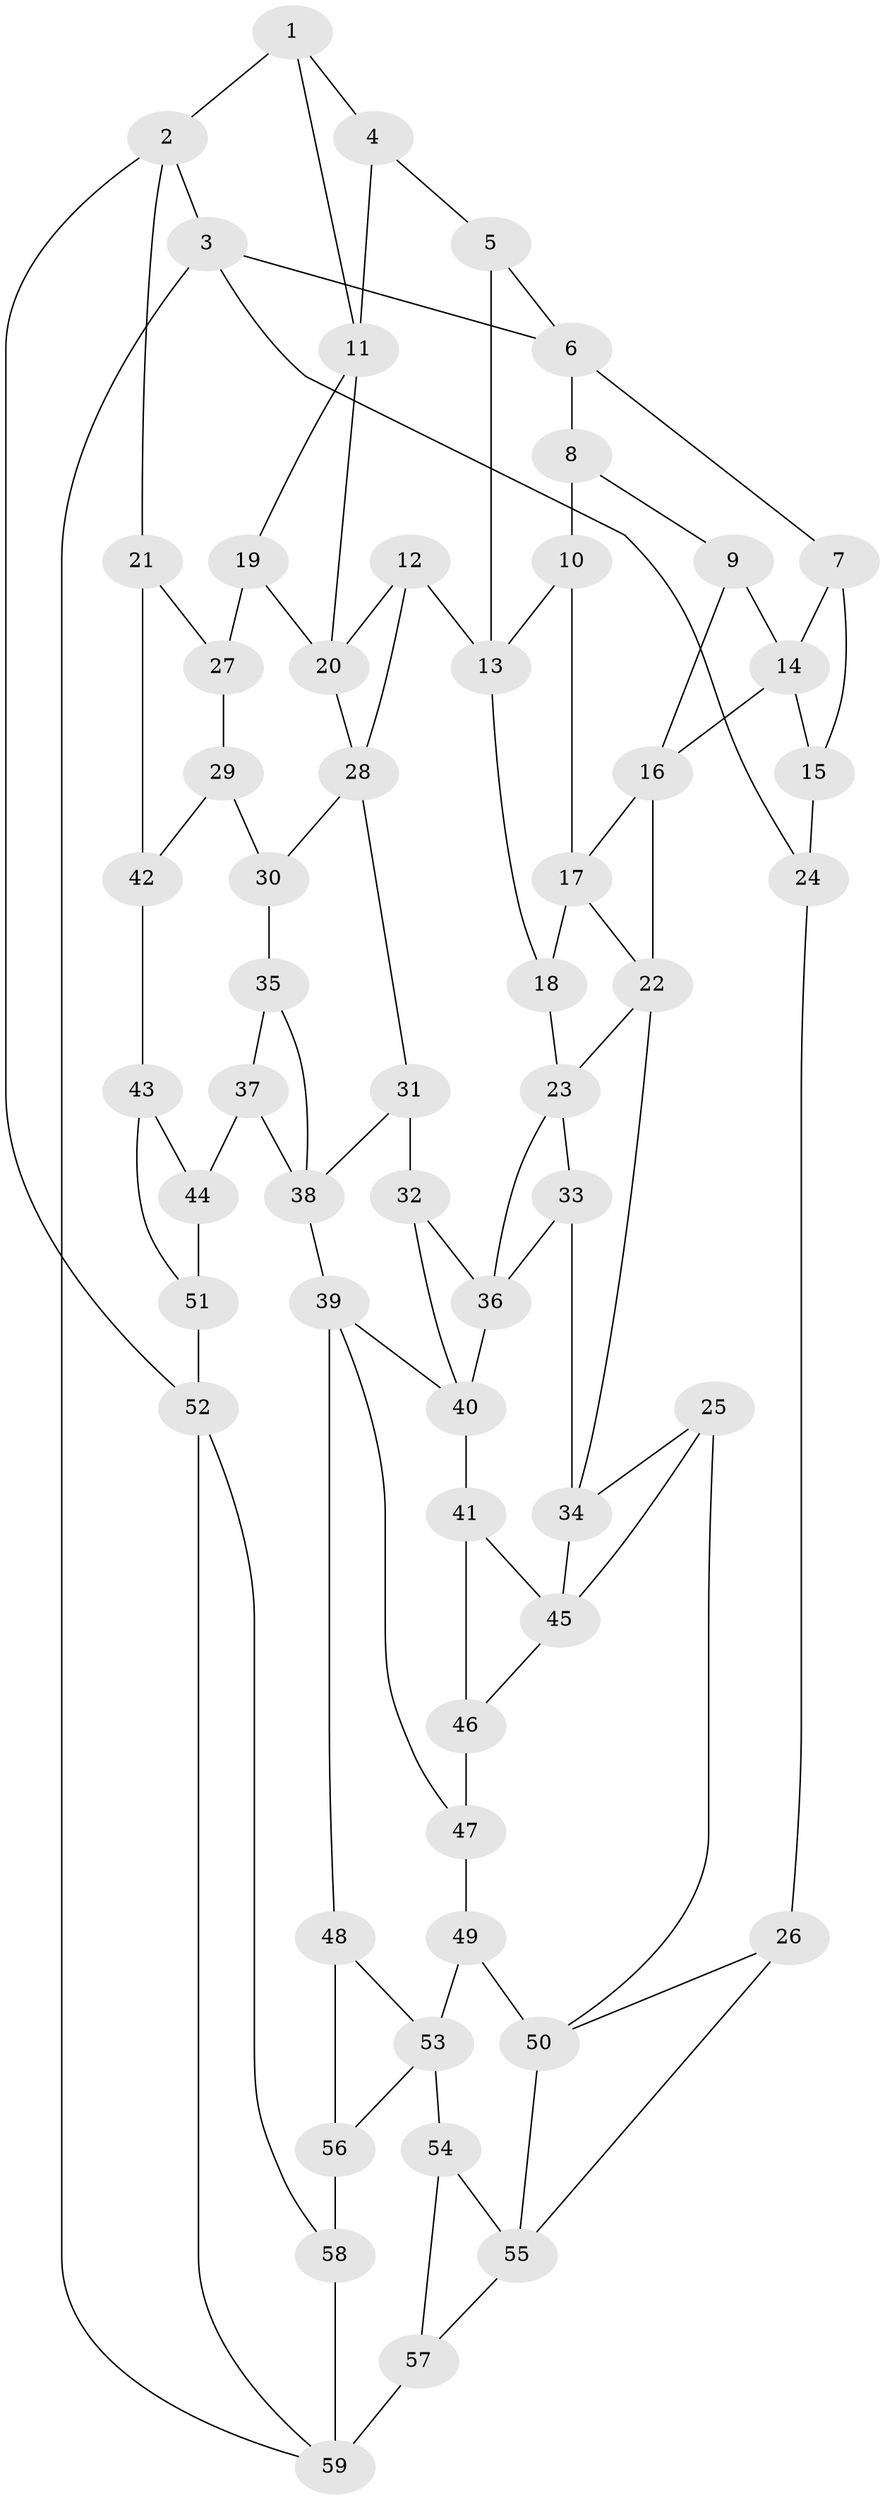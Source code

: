 // original degree distribution, {3: 0.02040816326530612, 6: 0.23469387755102042, 5: 0.4897959183673469, 4: 0.25510204081632654}
// Generated by graph-tools (version 1.1) at 2025/38/03/04/25 23:38:30]
// undirected, 59 vertices, 100 edges
graph export_dot {
  node [color=gray90,style=filled];
  1;
  2;
  3;
  4;
  5;
  6;
  7;
  8;
  9;
  10;
  11;
  12;
  13;
  14;
  15;
  16;
  17;
  18;
  19;
  20;
  21;
  22;
  23;
  24;
  25;
  26;
  27;
  28;
  29;
  30;
  31;
  32;
  33;
  34;
  35;
  36;
  37;
  38;
  39;
  40;
  41;
  42;
  43;
  44;
  45;
  46;
  47;
  48;
  49;
  50;
  51;
  52;
  53;
  54;
  55;
  56;
  57;
  58;
  59;
  1 -- 2 [weight=1.0];
  1 -- 4 [weight=1.0];
  1 -- 11 [weight=1.0];
  2 -- 3 [weight=1.0];
  2 -- 21 [weight=1.0];
  2 -- 52 [weight=1.0];
  3 -- 6 [weight=1.0];
  3 -- 24 [weight=1.0];
  3 -- 59 [weight=1.0];
  4 -- 5 [weight=1.0];
  4 -- 11 [weight=1.0];
  5 -- 6 [weight=1.0];
  5 -- 13 [weight=1.0];
  6 -- 7 [weight=1.0];
  6 -- 8 [weight=1.0];
  7 -- 14 [weight=1.0];
  7 -- 15 [weight=1.0];
  8 -- 9 [weight=1.0];
  8 -- 10 [weight=2.0];
  9 -- 14 [weight=1.0];
  9 -- 16 [weight=1.0];
  10 -- 13 [weight=1.0];
  10 -- 17 [weight=1.0];
  11 -- 19 [weight=1.0];
  11 -- 20 [weight=1.0];
  12 -- 13 [weight=1.0];
  12 -- 20 [weight=1.0];
  12 -- 28 [weight=1.0];
  13 -- 18 [weight=1.0];
  14 -- 15 [weight=1.0];
  14 -- 16 [weight=1.0];
  15 -- 24 [weight=2.0];
  16 -- 17 [weight=1.0];
  16 -- 22 [weight=1.0];
  17 -- 18 [weight=1.0];
  17 -- 22 [weight=1.0];
  18 -- 23 [weight=1.0];
  19 -- 20 [weight=1.0];
  19 -- 27 [weight=2.0];
  20 -- 28 [weight=1.0];
  21 -- 27 [weight=1.0];
  21 -- 42 [weight=1.0];
  22 -- 23 [weight=1.0];
  22 -- 34 [weight=1.0];
  23 -- 33 [weight=1.0];
  23 -- 36 [weight=1.0];
  24 -- 26 [weight=1.0];
  25 -- 34 [weight=1.0];
  25 -- 45 [weight=1.0];
  25 -- 50 [weight=1.0];
  26 -- 50 [weight=1.0];
  26 -- 55 [weight=1.0];
  27 -- 29 [weight=1.0];
  28 -- 30 [weight=1.0];
  28 -- 31 [weight=1.0];
  29 -- 30 [weight=1.0];
  29 -- 42 [weight=1.0];
  30 -- 35 [weight=2.0];
  31 -- 32 [weight=1.0];
  31 -- 38 [weight=1.0];
  32 -- 36 [weight=1.0];
  32 -- 40 [weight=1.0];
  33 -- 34 [weight=1.0];
  33 -- 36 [weight=1.0];
  34 -- 45 [weight=1.0];
  35 -- 37 [weight=1.0];
  35 -- 38 [weight=1.0];
  36 -- 40 [weight=1.0];
  37 -- 38 [weight=1.0];
  37 -- 44 [weight=1.0];
  38 -- 39 [weight=1.0];
  39 -- 40 [weight=1.0];
  39 -- 47 [weight=1.0];
  39 -- 48 [weight=1.0];
  40 -- 41 [weight=1.0];
  41 -- 45 [weight=1.0];
  41 -- 46 [weight=1.0];
  42 -- 43 [weight=2.0];
  43 -- 44 [weight=1.0];
  43 -- 51 [weight=1.0];
  44 -- 51 [weight=1.0];
  45 -- 46 [weight=1.0];
  46 -- 47 [weight=2.0];
  47 -- 49 [weight=1.0];
  48 -- 53 [weight=1.0];
  48 -- 56 [weight=1.0];
  49 -- 50 [weight=1.0];
  49 -- 53 [weight=1.0];
  50 -- 55 [weight=1.0];
  51 -- 52 [weight=2.0];
  52 -- 58 [weight=1.0];
  52 -- 59 [weight=1.0];
  53 -- 54 [weight=1.0];
  53 -- 56 [weight=1.0];
  54 -- 55 [weight=1.0];
  54 -- 57 [weight=1.0];
  55 -- 57 [weight=1.0];
  56 -- 58 [weight=2.0];
  57 -- 59 [weight=2.0];
  58 -- 59 [weight=1.0];
}

